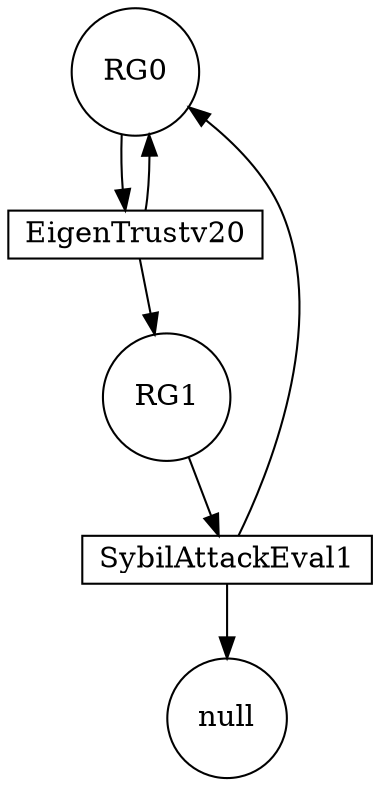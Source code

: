 digraph G {RG0[shape=circle,label=RG0];EigenTrustv20[shape=rect,height=0.01,width=1, label=EigenTrustv20];RG0 -> EigenTrustv20[label=""];RG1[shape=circle,label=RG1];EigenTrustv20[shape=box];EigenTrustv20 -> RG1[label=""];RG0[shape=circle,label=RG0];EigenTrustv20[shape=box];EigenTrustv20 -> RG0[label=""];RG1[shape=circle,label=RG1];SybilAttackEval1[shape=rect,height=0.01,width=1, label=SybilAttackEval1];RG1 -> SybilAttackEval1[label=""];RG0[shape=circle,label=RG0];SybilAttackEval1[shape=box];SybilAttackEval1 -> RG0[label=""];null[shape=circle,label=null];SybilAttackEval1[shape=box];SybilAttackEval1 -> null[label=""];}